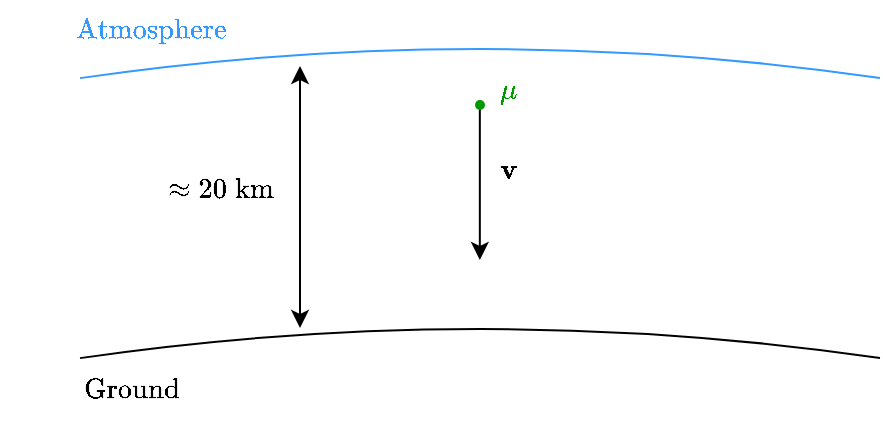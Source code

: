 <mxfile version="26.2.2">
  <diagram name="Pagina-1" id="ixQAQ2JgZzsNw3_sM7Nu">
    <mxGraphModel dx="816" dy="481" grid="1" gridSize="10" guides="1" tooltips="1" connect="1" arrows="1" fold="1" page="1" pageScale="1" pageWidth="827" pageHeight="1169" math="1" shadow="0">
      <root>
        <mxCell id="0" />
        <mxCell id="1" parent="0" />
        <mxCell id="cQ3ANYoLkP0b8G8Ry9qt-8" value="" style="endArrow=classic;html=1;rounded=0;strokeColor=#000000;fontColor=#000000;" parent="1" edge="1">
          <mxGeometry width="50" height="50" relative="1" as="geometry">
            <mxPoint x="399.92" y="270" as="sourcePoint" />
            <mxPoint x="399.92" y="350" as="targetPoint" />
          </mxGeometry>
        </mxCell>
        <mxCell id="cQ3ANYoLkP0b8G8Ry9qt-10" value="$$\mu$$" style="text;html=1;align=center;verticalAlign=middle;resizable=0;points=[];autosize=1;strokeColor=none;fillColor=none;fontColor=#009900;" parent="1" vertex="1">
          <mxGeometry x="379.07" y="250" width="70" height="30" as="geometry" />
        </mxCell>
        <mxCell id="cQ3ANYoLkP0b8G8Ry9qt-9" value="" style="ellipse;whiteSpace=wrap;html=1;strokeColor=none;fillColor=#009900;" parent="1" vertex="1">
          <mxGeometry x="397.5" y="270" width="5" height="5" as="geometry" />
        </mxCell>
        <mxCell id="cQ3ANYoLkP0b8G8Ry9qt-11" value="" style="endArrow=classic;startArrow=classic;html=1;rounded=0;strokeColor=#000000;fontColor=#000000;" parent="1" edge="1">
          <mxGeometry width="50" height="50" relative="1" as="geometry">
            <mxPoint x="310" y="384" as="sourcePoint" />
            <mxPoint x="310" y="253" as="targetPoint" />
          </mxGeometry>
        </mxCell>
        <mxCell id="cQ3ANYoLkP0b8G8Ry9qt-12" value="$$\approx 20 \;\mathrm{km}$$" style="text;html=1;align=center;verticalAlign=middle;resizable=0;points=[];autosize=1;strokeColor=none;fillColor=none;fontColor=#000000;" parent="1" vertex="1">
          <mxGeometry x="180" y="300" width="180" height="30" as="geometry" />
        </mxCell>
        <mxCell id="cQ3ANYoLkP0b8G8Ry9qt-13" value="$$\mathbf{v}$$" style="text;html=1;align=center;verticalAlign=middle;resizable=0;points=[];autosize=1;strokeColor=none;fillColor=none;fontColor=#000000;" parent="1" vertex="1">
          <mxGeometry x="364.07" y="290" width="100" height="30" as="geometry" />
        </mxCell>
        <mxCell id="JnrRmFNr6TNrJFiEr1XC-1" value="" style="endArrow=none;html=1;rounded=0;curved=1;strokeColor=#3399FF;" parent="1" edge="1">
          <mxGeometry width="50" height="50" relative="1" as="geometry">
            <mxPoint x="200" y="259.06" as="sourcePoint" />
            <mxPoint x="600" y="259" as="targetPoint" />
            <Array as="points">
              <mxPoint x="400" y="230" />
            </Array>
          </mxGeometry>
        </mxCell>
        <mxCell id="JnrRmFNr6TNrJFiEr1XC-2" value="" style="endArrow=none;html=1;rounded=0;curved=1;" parent="1" edge="1">
          <mxGeometry width="50" height="50" relative="1" as="geometry">
            <mxPoint x="200" y="399.06" as="sourcePoint" />
            <mxPoint x="600" y="399" as="targetPoint" />
            <Array as="points">
              <mxPoint x="400" y="370" />
            </Array>
          </mxGeometry>
        </mxCell>
        <mxCell id="JnrRmFNr6TNrJFiEr1XC-3" value="$$\text{Atmosphere}$$" style="text;html=1;align=center;verticalAlign=middle;resizable=0;points=[];autosize=1;strokeColor=none;fillColor=none;fontColor=#3399FF;" parent="1" vertex="1">
          <mxGeometry x="160" y="220" width="150" height="30" as="geometry" />
        </mxCell>
        <mxCell id="JnrRmFNr6TNrJFiEr1XC-4" value="$$\text{Ground}$$" style="text;html=1;align=center;verticalAlign=middle;resizable=0;points=[];autosize=1;strokeColor=none;fillColor=none;" parent="1" vertex="1">
          <mxGeometry x="165" y="400" width="120" height="30" as="geometry" />
        </mxCell>
      </root>
    </mxGraphModel>
  </diagram>
</mxfile>

